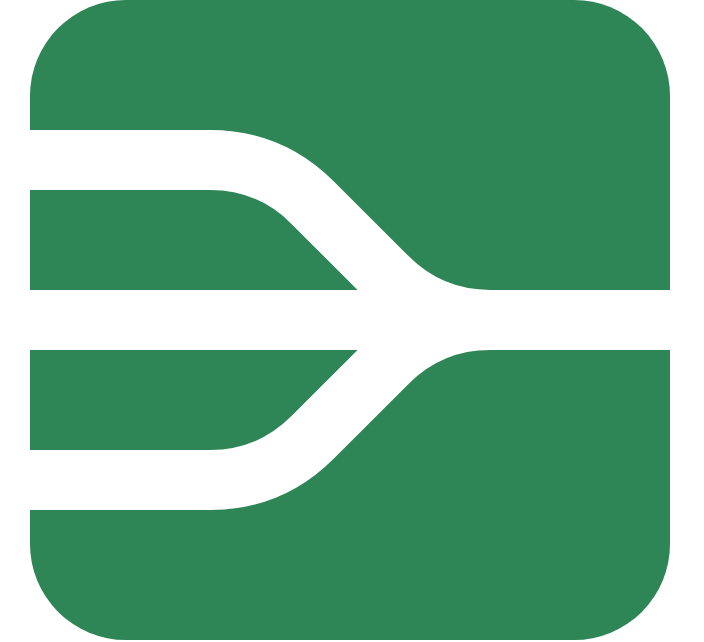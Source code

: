 <mxfile>
    <diagram id="lfSZEURS3zvEZ1dNTjcI" name="Page-1">
        <mxGraphModel dx="314" dy="92" grid="1" gridSize="10" guides="1" tooltips="1" connect="1" arrows="1" fold="1" page="1" pageScale="1" pageWidth="850" pageHeight="1100" math="0" shadow="0">
            <root>
                <mxCell id="0"/>
                <mxCell id="1" parent="0"/>
                <mxCell id="42" value="" style="whiteSpace=wrap;html=1;strokeColor=none;fillColor=#2e8555;rounded=1;" parent="1" vertex="1">
                    <mxGeometry x="80" y="440" width="320" height="320" as="geometry"/>
                </mxCell>
                <mxCell id="49" value="" style="endArrow=none;html=1;strokeWidth=30;strokeColor=#FFFFFF;jumpSize=6;shadow=0;arcSize=60;" parent="1" edge="1">
                    <mxGeometry width="50" height="50" relative="1" as="geometry">
                        <mxPoint x="80" y="680" as="sourcePoint"/>
                        <mxPoint x="400" y="600" as="targetPoint"/>
                        <Array as="points">
                            <mxPoint x="200" y="680"/>
                            <mxPoint x="280" y="600"/>
                        </Array>
                    </mxGeometry>
                </mxCell>
                <mxCell id="50" value="" style="endArrow=none;html=1;strokeWidth=30;strokeColor=#FFFFFF;jumpSize=6;shadow=0;arcSize=60;" parent="1" edge="1">
                    <mxGeometry width="50" height="50" relative="1" as="geometry">
                        <mxPoint x="80" y="600" as="sourcePoint"/>
                        <mxPoint x="400" y="600" as="targetPoint"/>
                    </mxGeometry>
                </mxCell>
                <mxCell id="51" value="" style="endArrow=none;html=1;strokeWidth=30;strokeColor=#FFFFFF;jumpSize=6;shadow=0;arcSize=60;" parent="1" edge="1">
                    <mxGeometry width="50" height="50" relative="1" as="geometry">
                        <mxPoint x="80" y="520" as="sourcePoint"/>
                        <mxPoint x="400" y="600" as="targetPoint"/>
                        <Array as="points">
                            <mxPoint x="200" y="520"/>
                            <mxPoint x="280" y="600"/>
                        </Array>
                    </mxGeometry>
                </mxCell>
            </root>
        </mxGraphModel>
    </diagram>
</mxfile>